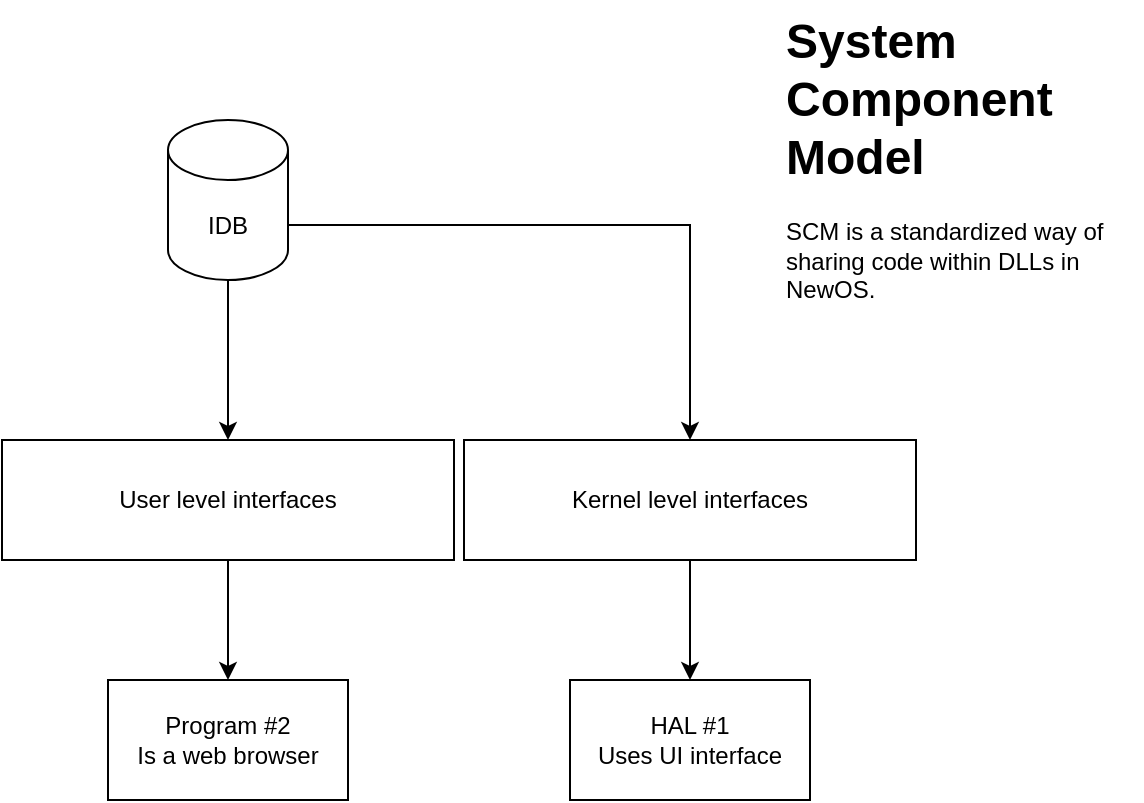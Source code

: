 <mxfile version="24.6.4" type="device">
  <diagram name="Page-1" id="_vc7fxBdNKI2W8YhI8VA">
    <mxGraphModel dx="1050" dy="557" grid="1" gridSize="10" guides="1" tooltips="1" connect="1" arrows="1" fold="1" page="1" pageScale="1" pageWidth="827" pageHeight="1169" math="0" shadow="0">
      <root>
        <mxCell id="0" />
        <mxCell id="1" parent="0" />
        <mxCell id="eRehIIeIVOPW1y23kRkx-7" style="edgeStyle=orthogonalEdgeStyle;rounded=0;orthogonalLoop=1;jettySize=auto;html=1;exitX=0.5;exitY=1;exitDx=0;exitDy=0;entryX=0.5;entryY=0;entryDx=0;entryDy=0;" edge="1" parent="1" source="eRehIIeIVOPW1y23kRkx-1" target="eRehIIeIVOPW1y23kRkx-6">
          <mxGeometry relative="1" as="geometry" />
        </mxCell>
        <mxCell id="eRehIIeIVOPW1y23kRkx-1" value="Kernel level interfaces" style="rounded=0;whiteSpace=wrap;html=1;" vertex="1" parent="1">
          <mxGeometry x="431" y="450" width="226" height="60" as="geometry" />
        </mxCell>
        <mxCell id="eRehIIeIVOPW1y23kRkx-9" style="edgeStyle=orthogonalEdgeStyle;rounded=0;orthogonalLoop=1;jettySize=auto;html=1;exitX=0.5;exitY=1;exitDx=0;exitDy=0;entryX=0.5;entryY=0;entryDx=0;entryDy=0;" edge="1" parent="1" source="eRehIIeIVOPW1y23kRkx-2" target="eRehIIeIVOPW1y23kRkx-8">
          <mxGeometry relative="1" as="geometry" />
        </mxCell>
        <mxCell id="eRehIIeIVOPW1y23kRkx-2" value="User level interfaces" style="rounded=0;whiteSpace=wrap;html=1;" vertex="1" parent="1">
          <mxGeometry x="200" y="450" width="226" height="60" as="geometry" />
        </mxCell>
        <mxCell id="eRehIIeIVOPW1y23kRkx-4" style="edgeStyle=orthogonalEdgeStyle;rounded=0;orthogonalLoop=1;jettySize=auto;html=1;" edge="1" parent="1" source="eRehIIeIVOPW1y23kRkx-3" target="eRehIIeIVOPW1y23kRkx-2">
          <mxGeometry relative="1" as="geometry" />
        </mxCell>
        <mxCell id="eRehIIeIVOPW1y23kRkx-5" style="edgeStyle=orthogonalEdgeStyle;rounded=0;orthogonalLoop=1;jettySize=auto;html=1;exitX=1;exitY=0;exitDx=0;exitDy=52.5;exitPerimeter=0;" edge="1" parent="1" source="eRehIIeIVOPW1y23kRkx-3" target="eRehIIeIVOPW1y23kRkx-1">
          <mxGeometry relative="1" as="geometry" />
        </mxCell>
        <mxCell id="eRehIIeIVOPW1y23kRkx-3" value="IDB" style="shape=cylinder3;whiteSpace=wrap;html=1;boundedLbl=1;backgroundOutline=1;size=15;" vertex="1" parent="1">
          <mxGeometry x="283" y="290" width="60" height="80" as="geometry" />
        </mxCell>
        <mxCell id="eRehIIeIVOPW1y23kRkx-6" value="HAL #1&lt;div&gt;Uses UI interface&lt;/div&gt;" style="rounded=0;whiteSpace=wrap;html=1;" vertex="1" parent="1">
          <mxGeometry x="484" y="570" width="120" height="60" as="geometry" />
        </mxCell>
        <mxCell id="eRehIIeIVOPW1y23kRkx-8" value="Program #2&lt;div&gt;Is a web browser&lt;/div&gt;" style="rounded=0;whiteSpace=wrap;html=1;" vertex="1" parent="1">
          <mxGeometry x="253" y="570" width="120" height="60" as="geometry" />
        </mxCell>
        <mxCell id="eRehIIeIVOPW1y23kRkx-10" value="&lt;h1 style=&quot;margin-top: 0px;&quot;&gt;System Component Model&lt;/h1&gt;&lt;p&gt;SCM is a standardized way of sharing code within DLLs in NewOS.&lt;/p&gt;" style="text;html=1;whiteSpace=wrap;overflow=hidden;rounded=0;" vertex="1" parent="1">
          <mxGeometry x="590" y="230" width="180" height="180" as="geometry" />
        </mxCell>
      </root>
    </mxGraphModel>
  </diagram>
</mxfile>
